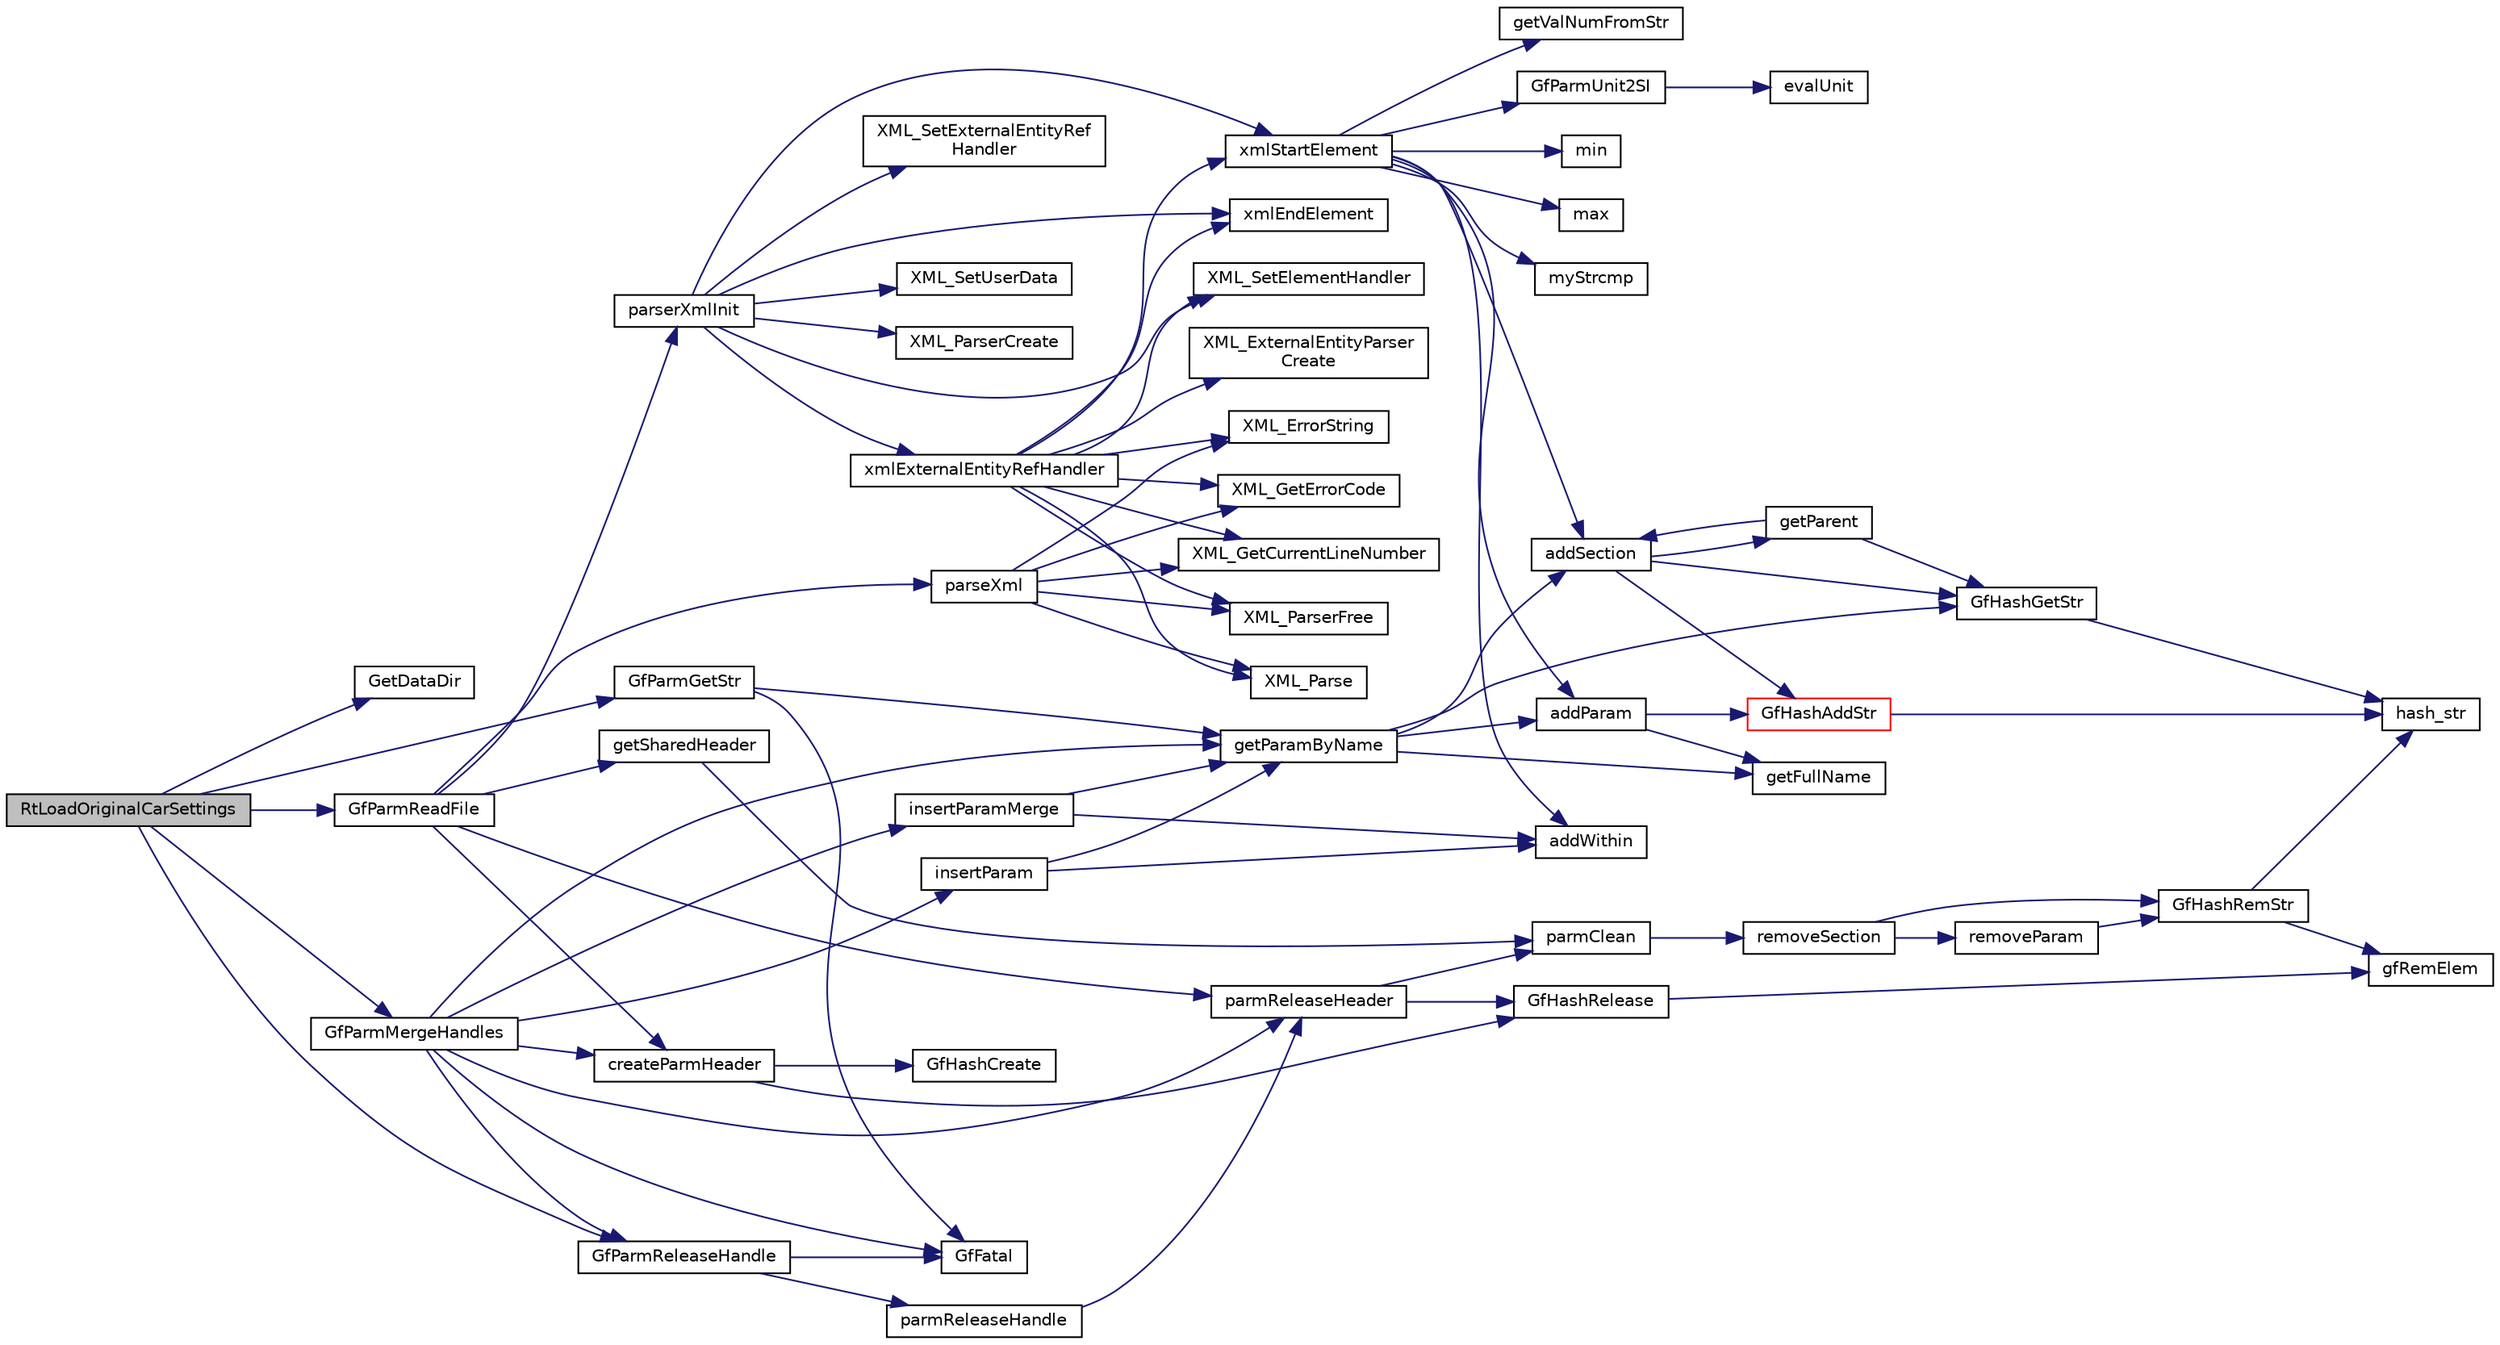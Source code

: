 digraph "RtLoadOriginalCarSettings"
{
  edge [fontname="Helvetica",fontsize="10",labelfontname="Helvetica",labelfontsize="10"];
  node [fontname="Helvetica",fontsize="10",shape=record];
  rankdir="LR";
  Node1 [label="RtLoadOriginalCarSettings",height=0.2,width=0.4,color="black", fillcolor="grey75", style="filled", fontcolor="black"];
  Node1 -> Node2 [color="midnightblue",fontsize="10",style="solid",fontname="Helvetica"];
  Node2 [label="GetDataDir",height=0.2,width=0.4,color="black", fillcolor="white", style="filled",URL="$tgf_8cpp.html#a8da3bb990f9a7f989debae89ee819751"];
  Node1 -> Node3 [color="midnightblue",fontsize="10",style="solid",fontname="Helvetica"];
  Node3 [label="GfParmReadFile",height=0.2,width=0.4,color="black", fillcolor="white", style="filled",URL="$group__paramsfile.html#ga86fccfc1b5f8abf4ef6546896abd1e4f",tooltip="Read parameter set from file and return handle to parameter set. "];
  Node3 -> Node4 [color="midnightblue",fontsize="10",style="solid",fontname="Helvetica"];
  Node4 [label="getSharedHeader",height=0.2,width=0.4,color="black", fillcolor="white", style="filled",URL="$group__paramshelper.html#ga5935841c26ba851b585d1b06a06b04f9",tooltip="Helper function for looking up parameter sets in the cache. "];
  Node4 -> Node5 [color="midnightblue",fontsize="10",style="solid",fontname="Helvetica"];
  Node5 [label="parmClean",height=0.2,width=0.4,color="black", fillcolor="white", style="filled",URL="$group__paramshelper.html#gaac5f3f388c857d021c431414dc192346",tooltip="Helper function to release the parameter set content. "];
  Node5 -> Node6 [color="midnightblue",fontsize="10",style="solid",fontname="Helvetica"];
  Node6 [label="removeSection",height=0.2,width=0.4,color="black", fillcolor="white", style="filled",URL="$group__paramshelper.html#gac51895ad01bc596f2891d7f1dce31a3b",tooltip="Helper function to remove a section and its contents (subsections, elements). "];
  Node6 -> Node7 [color="midnightblue",fontsize="10",style="solid",fontname="Helvetica"];
  Node7 [label="GfHashRemStr",height=0.2,width=0.4,color="black", fillcolor="white", style="filled",URL="$group__hash.html#gac3be5c7744cd56beaed1632489e56d7d",tooltip="Remove an element with a string key from a hash table. "];
  Node7 -> Node8 [color="midnightblue",fontsize="10",style="solid",fontname="Helvetica"];
  Node8 [label="hash_str",height=0.2,width=0.4,color="black", fillcolor="white", style="filled",URL="$hash_8cpp.html#a54816daefc845f0b3ade33c7243c6b71"];
  Node7 -> Node9 [color="midnightblue",fontsize="10",style="solid",fontname="Helvetica"];
  Node9 [label="gfRemElem",height=0.2,width=0.4,color="black", fillcolor="white", style="filled",URL="$hash_8cpp.html#ad7fbb4bb2471283e27a8104d62d88720",tooltip="Remove a table element. "];
  Node6 -> Node10 [color="midnightblue",fontsize="10",style="solid",fontname="Helvetica"];
  Node10 [label="removeParam",height=0.2,width=0.4,color="black", fillcolor="white", style="filled",URL="$group__paramshelper.html#ga927ac59c03ac010619f07922f6a63885",tooltip="Helper function to remove given parameter. "];
  Node10 -> Node7 [color="midnightblue",fontsize="10",style="solid",fontname="Helvetica"];
  Node3 -> Node11 [color="midnightblue",fontsize="10",style="solid",fontname="Helvetica"];
  Node11 [label="createParmHeader",height=0.2,width=0.4,color="black", fillcolor="white", style="filled",URL="$group__paramshelper.html#ga51eeeb22e31263d97660ac17f4523059",tooltip="Helper function to create header for parameter set handle. "];
  Node11 -> Node12 [color="midnightblue",fontsize="10",style="solid",fontname="Helvetica"];
  Node12 [label="GfHashCreate",height=0.2,width=0.4,color="black", fillcolor="white", style="filled",URL="$group__hash.html#ga2f9ae7e2ca54b135a6fed903b26a51c3",tooltip="Create a new hash table. "];
  Node11 -> Node13 [color="midnightblue",fontsize="10",style="solid",fontname="Helvetica"];
  Node13 [label="GfHashRelease",height=0.2,width=0.4,color="black", fillcolor="white", style="filled",URL="$group__hash.html#ga7a1013beb031af3ded1251fb41ba0ae2",tooltip="Release a hash table. "];
  Node13 -> Node9 [color="midnightblue",fontsize="10",style="solid",fontname="Helvetica"];
  Node3 -> Node14 [color="midnightblue",fontsize="10",style="solid",fontname="Helvetica"];
  Node14 [label="parserXmlInit",height=0.2,width=0.4,color="black", fillcolor="white", style="filled",URL="$group__paramshelper.html#gac858836123c9b216a1ac07054f1c622e",tooltip="Helper function to set up XML parser in parmHandle. "];
  Node14 -> Node15 [color="midnightblue",fontsize="10",style="solid",fontname="Helvetica"];
  Node15 [label="XML_ParserCreate",height=0.2,width=0.4,color="black", fillcolor="white", style="filled",URL="$xmlparse_8h.html#ade0dde4b0e968d0ca6276f44576e13f7"];
  Node14 -> Node16 [color="midnightblue",fontsize="10",style="solid",fontname="Helvetica"];
  Node16 [label="XML_SetElementHandler",height=0.2,width=0.4,color="black", fillcolor="white", style="filled",URL="$xmlparse_8h.html#a8196f30d3a7d9af1d4ef6d19393670ce"];
  Node14 -> Node17 [color="midnightblue",fontsize="10",style="solid",fontname="Helvetica"];
  Node17 [label="xmlStartElement",height=0.2,width=0.4,color="black", fillcolor="white", style="filled",URL="$group__paramshelper.html#ga45d22a41d2ebfe64d6d62222ce1f799c",tooltip="Helper function to process opening XML elements. "];
  Node17 -> Node18 [color="midnightblue",fontsize="10",style="solid",fontname="Helvetica"];
  Node18 [label="min",height=0.2,width=0.4,color="black", fillcolor="white", style="filled",URL="$_basic_8h.html#a07ea3b7c7ac18b96fd67ba3a6757ceb2"];
  Node17 -> Node19 [color="midnightblue",fontsize="10",style="solid",fontname="Helvetica"];
  Node19 [label="max",height=0.2,width=0.4,color="black", fillcolor="white", style="filled",URL="$_basic_8h.html#a5d2b2bbbf85f9a5ef76ff76cf42a4e69"];
  Node17 -> Node20 [color="midnightblue",fontsize="10",style="solid",fontname="Helvetica"];
  Node20 [label="myStrcmp",height=0.2,width=0.4,color="black", fillcolor="white", style="filled",URL="$params_8cpp.html#abe4e52c180f7f323352a4d231263478c"];
  Node17 -> Node21 [color="midnightblue",fontsize="10",style="solid",fontname="Helvetica"];
  Node21 [label="addSection",height=0.2,width=0.4,color="black", fillcolor="white", style="filled",URL="$group__paramshelper.html#ga56946944d68598d938e65db86ce1221f",tooltip="Helper function to add a section to a parameter set. "];
  Node21 -> Node22 [color="midnightblue",fontsize="10",style="solid",fontname="Helvetica"];
  Node22 [label="GfHashGetStr",height=0.2,width=0.4,color="black", fillcolor="white", style="filled",URL="$group__hash.html#ga4e47f57400b95ab9b6fe918c123fdb26",tooltip="Get the user data associated with a string key. "];
  Node22 -> Node8 [color="midnightblue",fontsize="10",style="solid",fontname="Helvetica"];
  Node21 -> Node23 [color="midnightblue",fontsize="10",style="solid",fontname="Helvetica"];
  Node23 [label="getParent",height=0.2,width=0.4,color="black", fillcolor="white", style="filled",URL="$group__paramshelper.html#ga6d2007ad14ed22efb2237f09c9c2649a",tooltip="Helper function to get (or create if not found) parent section of section given in sectionName..."];
  Node23 -> Node22 [color="midnightblue",fontsize="10",style="solid",fontname="Helvetica"];
  Node23 -> Node21 [color="midnightblue",fontsize="10",style="solid",fontname="Helvetica"];
  Node21 -> Node24 [color="midnightblue",fontsize="10",style="solid",fontname="Helvetica"];
  Node24 [label="GfHashAddStr",height=0.2,width=0.4,color="red", fillcolor="white", style="filled",URL="$group__hash.html#gaa7a49ed4d630a0a86a829bd8f77f75f6",tooltip="Add an element with a string key to a hash table. "];
  Node24 -> Node8 [color="midnightblue",fontsize="10",style="solid",fontname="Helvetica"];
  Node17 -> Node25 [color="midnightblue",fontsize="10",style="solid",fontname="Helvetica"];
  Node25 [label="addParam",height=0.2,width=0.4,color="black", fillcolor="white", style="filled",URL="$group__paramshelper.html#gaf202744654cbc648b47479f30ccc3a8c",tooltip="Helper function to add parameter, does not check for duplicated name. "];
  Node25 -> Node26 [color="midnightblue",fontsize="10",style="solid",fontname="Helvetica"];
  Node26 [label="getFullName",height=0.2,width=0.4,color="black", fillcolor="white", style="filled",URL="$group__paramshelper.html#gaf12253922391ef1139cd12f2a0ffa5ea",tooltip="Helper function to get the full name of a parameter (full name: \"sectionName/paramName\"). "];
  Node25 -> Node24 [color="midnightblue",fontsize="10",style="solid",fontname="Helvetica"];
  Node17 -> Node27 [color="midnightblue",fontsize="10",style="solid",fontname="Helvetica"];
  Node27 [label="getValNumFromStr",height=0.2,width=0.4,color="black", fillcolor="white", style="filled",URL="$group__paramshelper.html#ga3228b857edd4ab506cbc751eff895f77",tooltip="Helper function to parse number. "];
  Node17 -> Node28 [color="midnightblue",fontsize="10",style="solid",fontname="Helvetica"];
  Node28 [label="GfParmUnit2SI",height=0.2,width=0.4,color="black", fillcolor="white", style="filled",URL="$group__paramsdata.html#ga86ff634469b4c8640498bc574735a398",tooltip="Convert a value given in unit to SI. "];
  Node28 -> Node29 [color="midnightblue",fontsize="10",style="solid",fontname="Helvetica"];
  Node29 [label="evalUnit",height=0.2,width=0.4,color="black", fillcolor="white", style="filled",URL="$group__paramshelper.html#ga939d9b995855a1e99d2ed2591692c71d",tooltip="Support function to multiply or divide dest with unit conversion factor. "];
  Node17 -> Node30 [color="midnightblue",fontsize="10",style="solid",fontname="Helvetica"];
  Node30 [label="addWithin",height=0.2,width=0.4,color="black", fillcolor="white", style="filled",URL="$group__paramshelper.html#ga3d4c07b7c028dd4071be3452983b6bab",tooltip="Helper function to add \"within\" options to parameter curParam. "];
  Node14 -> Node31 [color="midnightblue",fontsize="10",style="solid",fontname="Helvetica"];
  Node31 [label="xmlEndElement",height=0.2,width=0.4,color="black", fillcolor="white", style="filled",URL="$group__paramshelper.html#ga48f0e93d727aea78b8dadfb8e859c26d",tooltip="Helper function to process closing XML elements. "];
  Node14 -> Node32 [color="midnightblue",fontsize="10",style="solid",fontname="Helvetica"];
  Node32 [label="XML_SetExternalEntityRef\lHandler",height=0.2,width=0.4,color="black", fillcolor="white", style="filled",URL="$xmlparse_8h.html#a4be35852fe0a42e2f46e990a49b12905"];
  Node14 -> Node33 [color="midnightblue",fontsize="10",style="solid",fontname="Helvetica"];
  Node33 [label="xmlExternalEntityRefHandler",height=0.2,width=0.4,color="black", fillcolor="white", style="filled",URL="$group__paramshelper.html#gab2e26dde18900c30b28d2476878ecdc2",tooltip="Helper function to handle external XML entities (XML referencing over multiple files/URI&#39;s). "];
  Node33 -> Node34 [color="midnightblue",fontsize="10",style="solid",fontname="Helvetica"];
  Node34 [label="XML_ExternalEntityParser\lCreate",height=0.2,width=0.4,color="black", fillcolor="white", style="filled",URL="$xmlparse_8h.html#aa30c62f5e0373916f3d34fcd2996c7f8"];
  Node33 -> Node16 [color="midnightblue",fontsize="10",style="solid",fontname="Helvetica"];
  Node33 -> Node17 [color="midnightblue",fontsize="10",style="solid",fontname="Helvetica"];
  Node33 -> Node31 [color="midnightblue",fontsize="10",style="solid",fontname="Helvetica"];
  Node33 -> Node35 [color="midnightblue",fontsize="10",style="solid",fontname="Helvetica"];
  Node35 [label="XML_Parse",height=0.2,width=0.4,color="black", fillcolor="white", style="filled",URL="$xmlparse_8h.html#aa06dad15892c63db00b52076959824ab"];
  Node33 -> Node36 [color="midnightblue",fontsize="10",style="solid",fontname="Helvetica"];
  Node36 [label="XML_ErrorString",height=0.2,width=0.4,color="black", fillcolor="white", style="filled",URL="$xmlparse_8h.html#ad5096213a0c5e65394c9cce5c378edbe"];
  Node33 -> Node37 [color="midnightblue",fontsize="10",style="solid",fontname="Helvetica"];
  Node37 [label="XML_GetErrorCode",height=0.2,width=0.4,color="black", fillcolor="white", style="filled",URL="$xmlparse_8h.html#a52353f6b74112285d2480e5396de1909"];
  Node33 -> Node38 [color="midnightblue",fontsize="10",style="solid",fontname="Helvetica"];
  Node38 [label="XML_GetCurrentLineNumber",height=0.2,width=0.4,color="black", fillcolor="white", style="filled",URL="$xmlparse_8h.html#af83853fd6e66f9e3da11533240c4225f"];
  Node33 -> Node39 [color="midnightblue",fontsize="10",style="solid",fontname="Helvetica"];
  Node39 [label="XML_ParserFree",height=0.2,width=0.4,color="black", fillcolor="white", style="filled",URL="$xmlparse_8h.html#ad46cb4a3a84d2b767811fc788b7cf90f"];
  Node14 -> Node40 [color="midnightblue",fontsize="10",style="solid",fontname="Helvetica"];
  Node40 [label="XML_SetUserData",height=0.2,width=0.4,color="black", fillcolor="white", style="filled",URL="$xmlparse_8h.html#aa5537176d35f3a2a96f9a56886ea1752"];
  Node3 -> Node41 [color="midnightblue",fontsize="10",style="solid",fontname="Helvetica"];
  Node41 [label="parseXml",height=0.2,width=0.4,color="black", fillcolor="white", style="filled",URL="$group__paramshelper.html#gaf8e1884873dd5449e8fedab60c19e46a",tooltip="Helper function to parse one line of XML. "];
  Node41 -> Node35 [color="midnightblue",fontsize="10",style="solid",fontname="Helvetica"];
  Node41 -> Node36 [color="midnightblue",fontsize="10",style="solid",fontname="Helvetica"];
  Node41 -> Node37 [color="midnightblue",fontsize="10",style="solid",fontname="Helvetica"];
  Node41 -> Node38 [color="midnightblue",fontsize="10",style="solid",fontname="Helvetica"];
  Node41 -> Node39 [color="midnightblue",fontsize="10",style="solid",fontname="Helvetica"];
  Node3 -> Node42 [color="midnightblue",fontsize="10",style="solid",fontname="Helvetica"];
  Node42 [label="parmReleaseHeader",height=0.2,width=0.4,color="black", fillcolor="white", style="filled",URL="$group__paramshelper.html#ga240416a305e2986d5fe269ae7ecc92df",tooltip="Helper function to release the parameter set if the reference counter is 0. "];
  Node42 -> Node5 [color="midnightblue",fontsize="10",style="solid",fontname="Helvetica"];
  Node42 -> Node13 [color="midnightblue",fontsize="10",style="solid",fontname="Helvetica"];
  Node1 -> Node43 [color="midnightblue",fontsize="10",style="solid",fontname="Helvetica"];
  Node43 [label="GfParmGetStr",height=0.2,width=0.4,color="black", fillcolor="white", style="filled",URL="$group__paramsdata.html#gaa37bfd1fabd03d24fd50812c2330fa12",tooltip="Get a string parameter from the parameter set handle. "];
  Node43 -> Node44 [color="midnightblue",fontsize="10",style="solid",fontname="Helvetica"];
  Node44 [label="GfFatal",height=0.2,width=0.4,color="black", fillcolor="white", style="filled",URL="$tgf_8h.html#a927c58e55400ef72e0e54548b26f973d"];
  Node43 -> Node45 [color="midnightblue",fontsize="10",style="solid",fontname="Helvetica"];
  Node45 [label="getParamByName",height=0.2,width=0.4,color="black", fillcolor="white", style="filled",URL="$group__paramshelper.html#gad76ca407ee6b618e69f80c80aa319d63",tooltip="Helper function to get (or create) a parameter by name. "];
  Node45 -> Node26 [color="midnightblue",fontsize="10",style="solid",fontname="Helvetica"];
  Node45 -> Node22 [color="midnightblue",fontsize="10",style="solid",fontname="Helvetica"];
  Node45 -> Node21 [color="midnightblue",fontsize="10",style="solid",fontname="Helvetica"];
  Node45 -> Node25 [color="midnightblue",fontsize="10",style="solid",fontname="Helvetica"];
  Node1 -> Node46 [color="midnightblue",fontsize="10",style="solid",fontname="Helvetica"];
  Node46 [label="GfParmReleaseHandle",height=0.2,width=0.4,color="black", fillcolor="white", style="filled",URL="$group__paramsfile.html#ga1a1597d2697db41bcb9fdb64a6569761",tooltip="Release given parameter set handle parmHandle. "];
  Node46 -> Node44 [color="midnightblue",fontsize="10",style="solid",fontname="Helvetica"];
  Node46 -> Node47 [color="midnightblue",fontsize="10",style="solid",fontname="Helvetica"];
  Node47 [label="parmReleaseHandle",height=0.2,width=0.4,color="black", fillcolor="white", style="filled",URL="$group__paramshelper.html#gaed13d1d94abd7055dcd118e91a857cf8",tooltip="Helper function to release the handle and eventually the referenced parameter set (if the reference c..."];
  Node47 -> Node42 [color="midnightblue",fontsize="10",style="solid",fontname="Helvetica"];
  Node1 -> Node48 [color="midnightblue",fontsize="10",style="solid",fontname="Helvetica"];
  Node48 [label="GfParmMergeHandles",height=0.2,width=0.4,color="black", fillcolor="white", style="filled",URL="$group__paramsfile.html#ga446ff900a0929bce0b5546d2cc4217dd",tooltip="Merge two parameter sets into a new one, either containing parameters from ref, tgt or from both sets..."];
  Node48 -> Node44 [color="midnightblue",fontsize="10",style="solid",fontname="Helvetica"];
  Node48 -> Node11 [color="midnightblue",fontsize="10",style="solid",fontname="Helvetica"];
  Node48 -> Node42 [color="midnightblue",fontsize="10",style="solid",fontname="Helvetica"];
  Node48 -> Node45 [color="midnightblue",fontsize="10",style="solid",fontname="Helvetica"];
  Node48 -> Node49 [color="midnightblue",fontsize="10",style="solid",fontname="Helvetica"];
  Node49 [label="insertParamMerge",height=0.2,width=0.4,color="black", fillcolor="white", style="filled",URL="$group__paramshelper.html#gaefb12027e1c198d44aa259990c1f2a76",tooltip="Helper function to merge a parameter into a parameter set. "];
  Node49 -> Node45 [color="midnightblue",fontsize="10",style="solid",fontname="Helvetica"];
  Node49 -> Node30 [color="midnightblue",fontsize="10",style="solid",fontname="Helvetica"];
  Node48 -> Node50 [color="midnightblue",fontsize="10",style="solid",fontname="Helvetica"];
  Node50 [label="insertParam",height=0.2,width=0.4,color="black", fillcolor="white", style="filled",URL="$group__paramshelper.html#ga7b419753777f2f3d96b71586d7999bc9",tooltip="Helper function to insert a parameter into a parameter set. "];
  Node50 -> Node45 [color="midnightblue",fontsize="10",style="solid",fontname="Helvetica"];
  Node50 -> Node30 [color="midnightblue",fontsize="10",style="solid",fontname="Helvetica"];
  Node48 -> Node46 [color="midnightblue",fontsize="10",style="solid",fontname="Helvetica"];
}
